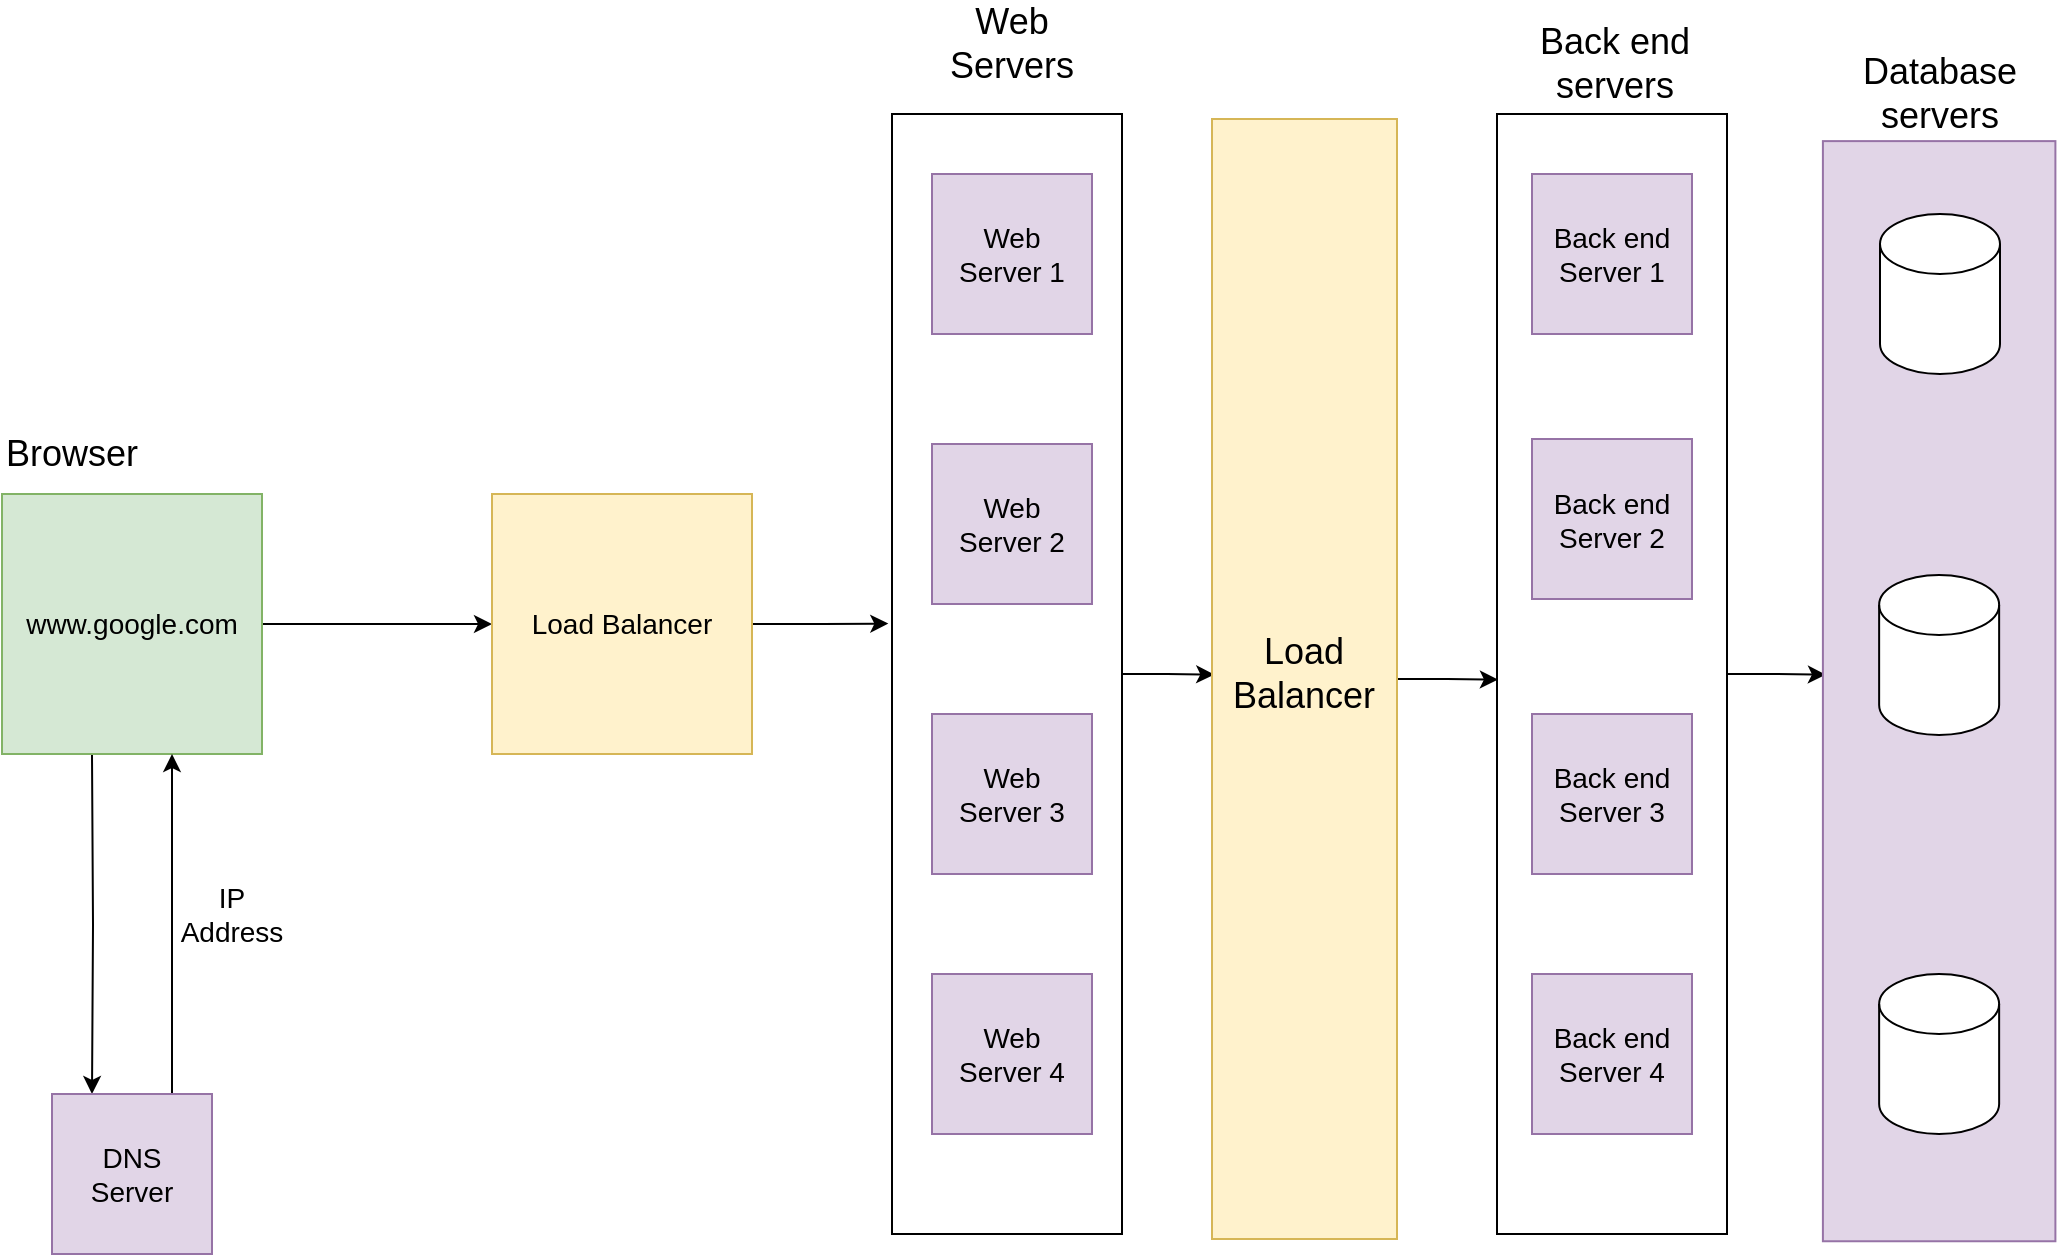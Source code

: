 <mxfile version="14.1.2" type="device"><diagram id="uPVvGhzSQa0sP1WNFT_e" name="Page-1"><mxGraphModel dx="865" dy="1626" grid="1" gridSize="10" guides="1" tooltips="1" connect="1" arrows="1" fold="1" page="1" pageScale="1" pageWidth="827" pageHeight="1169" math="0" shadow="0"><root><mxCell id="0"/><mxCell id="1" parent="0"/><mxCell id="imSSAkni55InoHqeB1R4-46" style="edgeStyle=orthogonalEdgeStyle;rounded=0;orthogonalLoop=1;jettySize=auto;html=1;entryX=0.515;entryY=0.013;entryDx=0;entryDy=0;entryPerimeter=0;" edge="1" parent="1" source="imSSAkni55InoHqeB1R4-41" target="imSSAkni55InoHqeB1R4-32"><mxGeometry relative="1" as="geometry"/></mxCell><mxCell id="imSSAkni55InoHqeB1R4-41" value="" style="rounded=0;whiteSpace=wrap;html=1;rotation=-90;" vertex="1" parent="1"><mxGeometry x="650" y="232.5" width="560" height="115" as="geometry"/></mxCell><mxCell id="imSSAkni55InoHqeB1R4-44" style="edgeStyle=orthogonalEdgeStyle;rounded=0;orthogonalLoop=1;jettySize=auto;html=1;entryX=0.496;entryY=0.988;entryDx=0;entryDy=0;entryPerimeter=0;" edge="1" parent="1" source="imSSAkni55InoHqeB1R4-37" target="imSSAkni55InoHqeB1R4-20"><mxGeometry relative="1" as="geometry"/></mxCell><mxCell id="imSSAkni55InoHqeB1R4-37" value="" style="rounded=0;whiteSpace=wrap;html=1;rotation=-90;" vertex="1" parent="1"><mxGeometry x="347.5" y="232.5" width="560" height="115" as="geometry"/></mxCell><mxCell id="imSSAkni55InoHqeB1R4-5" style="edgeStyle=orthogonalEdgeStyle;rounded=0;orthogonalLoop=1;jettySize=auto;html=1;entryX=0.25;entryY=0;entryDx=0;entryDy=0;" edge="1" parent="1" target="imSSAkni55InoHqeB1R4-2"><mxGeometry relative="1" as="geometry"><mxPoint x="170" y="330" as="sourcePoint"/><mxPoint x="170" y="440" as="targetPoint"/></mxGeometry></mxCell><mxCell id="imSSAkni55InoHqeB1R4-10" style="edgeStyle=orthogonalEdgeStyle;rounded=0;orthogonalLoop=1;jettySize=auto;html=1;entryX=0;entryY=0.5;entryDx=0;entryDy=0;" edge="1" parent="1" source="imSSAkni55InoHqeB1R4-1" target="imSSAkni55InoHqeB1R4-9"><mxGeometry relative="1" as="geometry"/></mxCell><mxCell id="imSSAkni55InoHqeB1R4-1" value="&lt;font style=&quot;font-size: 14px&quot;&gt;www.google.com&lt;/font&gt;" style="whiteSpace=wrap;html=1;aspect=fixed;fillColor=#d5e8d4;strokeColor=#82b366;" vertex="1" parent="1"><mxGeometry x="125" y="200" width="130" height="130" as="geometry"/></mxCell><mxCell id="imSSAkni55InoHqeB1R4-6" style="edgeStyle=orthogonalEdgeStyle;rounded=0;orthogonalLoop=1;jettySize=auto;html=1;exitX=0.75;exitY=0;exitDx=0;exitDy=0;" edge="1" parent="1" source="imSSAkni55InoHqeB1R4-2"><mxGeometry relative="1" as="geometry"><mxPoint x="210" y="440" as="sourcePoint"/><mxPoint x="210" y="330" as="targetPoint"/></mxGeometry></mxCell><mxCell id="imSSAkni55InoHqeB1R4-2" value="&lt;font style=&quot;font-size: 14px&quot;&gt;DNS&lt;br&gt;Server&lt;/font&gt;" style="whiteSpace=wrap;html=1;aspect=fixed;fillColor=#e1d5e7;strokeColor=#9673a6;" vertex="1" parent="1"><mxGeometry x="150" y="500" width="80" height="80" as="geometry"/></mxCell><mxCell id="imSSAkni55InoHqeB1R4-7" value="&lt;font style=&quot;font-size: 18px&quot;&gt;Browser&lt;/font&gt;" style="text;html=1;strokeColor=none;fillColor=none;align=center;verticalAlign=middle;whiteSpace=wrap;rounded=0;" vertex="1" parent="1"><mxGeometry x="140" y="170" width="40" height="20" as="geometry"/></mxCell><mxCell id="imSSAkni55InoHqeB1R4-8" value="&lt;font style=&quot;font-size: 14px&quot;&gt;IP Address&lt;/font&gt;" style="text;html=1;strokeColor=none;fillColor=none;align=center;verticalAlign=middle;whiteSpace=wrap;rounded=0;" vertex="1" parent="1"><mxGeometry x="220" y="400" width="40" height="20" as="geometry"/></mxCell><mxCell id="imSSAkni55InoHqeB1R4-39" style="edgeStyle=orthogonalEdgeStyle;rounded=0;orthogonalLoop=1;jettySize=auto;html=1;entryX=0.545;entryY=-0.016;entryDx=0;entryDy=0;entryPerimeter=0;" edge="1" parent="1" source="imSSAkni55InoHqeB1R4-9" target="imSSAkni55InoHqeB1R4-37"><mxGeometry relative="1" as="geometry"/></mxCell><mxCell id="imSSAkni55InoHqeB1R4-9" value="&lt;font style=&quot;font-size: 14px&quot;&gt;Load Balancer&lt;/font&gt;" style="whiteSpace=wrap;html=1;aspect=fixed;fillColor=#fff2cc;strokeColor=#d6b656;" vertex="1" parent="1"><mxGeometry x="370" y="200" width="130" height="130" as="geometry"/></mxCell><mxCell id="imSSAkni55InoHqeB1R4-11" value="&lt;font style=&quot;font-size: 14px&quot;&gt;Web&lt;br&gt;Server 1&lt;/font&gt;" style="whiteSpace=wrap;html=1;aspect=fixed;fillColor=#e1d5e7;strokeColor=#9673a6;" vertex="1" parent="1"><mxGeometry x="590" y="40" width="80" height="80" as="geometry"/></mxCell><mxCell id="imSSAkni55InoHqeB1R4-12" value="&lt;font style=&quot;font-size: 14px&quot;&gt;Web&lt;br&gt;Server 2&lt;/font&gt;" style="whiteSpace=wrap;html=1;aspect=fixed;fillColor=#e1d5e7;strokeColor=#9673a6;" vertex="1" parent="1"><mxGeometry x="590" y="175" width="80" height="80" as="geometry"/></mxCell><mxCell id="imSSAkni55InoHqeB1R4-13" value="&lt;font style=&quot;font-size: 14px&quot;&gt;Web&lt;br&gt;Server 3&lt;/font&gt;" style="whiteSpace=wrap;html=1;aspect=fixed;fillColor=#e1d5e7;strokeColor=#9673a6;" vertex="1" parent="1"><mxGeometry x="590" y="310" width="80" height="80" as="geometry"/></mxCell><mxCell id="imSSAkni55InoHqeB1R4-14" value="&lt;font style=&quot;font-size: 14px&quot;&gt;Web&lt;br&gt;Server 4&lt;/font&gt;" style="whiteSpace=wrap;html=1;aspect=fixed;fillColor=#e1d5e7;strokeColor=#9673a6;" vertex="1" parent="1"><mxGeometry x="590" y="440" width="80" height="80" as="geometry"/></mxCell><mxCell id="imSSAkni55InoHqeB1R4-45" style="edgeStyle=orthogonalEdgeStyle;rounded=0;orthogonalLoop=1;jettySize=auto;html=1;entryX=0.495;entryY=0.004;entryDx=0;entryDy=0;entryPerimeter=0;" edge="1" parent="1" source="imSSAkni55InoHqeB1R4-20" target="imSSAkni55InoHqeB1R4-41"><mxGeometry relative="1" as="geometry"/></mxCell><mxCell id="imSSAkni55InoHqeB1R4-20" value="" style="rounded=0;whiteSpace=wrap;html=1;rotation=90;fillColor=#fff2cc;strokeColor=#d6b656;" vertex="1" parent="1"><mxGeometry x="496.25" y="246.25" width="560" height="92.5" as="geometry"/></mxCell><mxCell id="imSSAkni55InoHqeB1R4-21" value="&lt;div&gt;&lt;span style=&quot;font-size: 18px&quot;&gt;Load&lt;/span&gt;&lt;/div&gt;&lt;font style=&quot;font-size: 18px&quot;&gt;&lt;div&gt;&lt;span&gt;Balancer&lt;/span&gt;&lt;/div&gt;&lt;/font&gt;" style="text;html=1;strokeColor=none;fillColor=none;align=center;verticalAlign=middle;whiteSpace=wrap;rounded=0;" vertex="1" parent="1"><mxGeometry x="756.25" y="280" width="40" height="20" as="geometry"/></mxCell><mxCell id="imSSAkni55InoHqeB1R4-22" value="&lt;span style=&quot;font-size: 14px&quot;&gt;Back end&lt;br&gt;Server 1&lt;/span&gt;" style="whiteSpace=wrap;html=1;aspect=fixed;fillColor=#e1d5e7;strokeColor=#9673a6;" vertex="1" parent="1"><mxGeometry x="890" y="40" width="80" height="80" as="geometry"/></mxCell><mxCell id="imSSAkni55InoHqeB1R4-23" value="&lt;span style=&quot;font-size: 14px&quot;&gt;Back end&lt;/span&gt;&lt;br style=&quot;font-size: 14px&quot;&gt;&lt;span style=&quot;font-size: 14px&quot;&gt;Server 2&lt;/span&gt;" style="whiteSpace=wrap;html=1;aspect=fixed;fillColor=#e1d5e7;strokeColor=#9673a6;" vertex="1" parent="1"><mxGeometry x="890" y="172.5" width="80" height="80" as="geometry"/></mxCell><mxCell id="imSSAkni55InoHqeB1R4-24" value="&lt;span style=&quot;font-size: 14px&quot;&gt;Back end&lt;/span&gt;&lt;br style=&quot;font-size: 14px&quot;&gt;&lt;span style=&quot;font-size: 14px&quot;&gt;Server 3&lt;/span&gt;" style="whiteSpace=wrap;html=1;aspect=fixed;fillColor=#e1d5e7;strokeColor=#9673a6;" vertex="1" parent="1"><mxGeometry x="890" y="310" width="80" height="80" as="geometry"/></mxCell><mxCell id="imSSAkni55InoHqeB1R4-25" value="&lt;span style=&quot;font-size: 14px&quot;&gt;Back end&lt;/span&gt;&lt;br style=&quot;font-size: 14px&quot;&gt;&lt;span style=&quot;font-size: 14px&quot;&gt;Server 4&lt;/span&gt;" style="whiteSpace=wrap;html=1;aspect=fixed;fillColor=#e1d5e7;strokeColor=#9673a6;" vertex="1" parent="1"><mxGeometry x="890" y="440" width="80" height="80" as="geometry"/></mxCell><mxCell id="imSSAkni55InoHqeB1R4-32" value="" style="rounded=0;whiteSpace=wrap;html=1;rotation=-90;fillColor=#e1d5e7;strokeColor=#9673a6;" vertex="1" parent="1"><mxGeometry x="818.54" y="240.47" width="550.07" height="116.25" as="geometry"/></mxCell><mxCell id="imSSAkni55InoHqeB1R4-33" value="" style="shape=cylinder3;whiteSpace=wrap;html=1;boundedLbl=1;backgroundOutline=1;size=15;" vertex="1" parent="1"><mxGeometry x="1064" y="60" width="60" height="80" as="geometry"/></mxCell><mxCell id="imSSAkni55InoHqeB1R4-34" value="" style="shape=cylinder3;whiteSpace=wrap;html=1;boundedLbl=1;backgroundOutline=1;size=15;" vertex="1" parent="1"><mxGeometry x="1063.57" y="240.47" width="60" height="80" as="geometry"/></mxCell><mxCell id="imSSAkni55InoHqeB1R4-35" value="" style="shape=cylinder3;whiteSpace=wrap;html=1;boundedLbl=1;backgroundOutline=1;size=15;" vertex="1" parent="1"><mxGeometry x="1063.57" y="440" width="60" height="80" as="geometry"/></mxCell><mxCell id="imSSAkni55InoHqeB1R4-36" value="&lt;font style=&quot;font-size: 18px&quot;&gt;Database servers&lt;/font&gt;" style="text;html=1;strokeColor=none;fillColor=none;align=center;verticalAlign=middle;whiteSpace=wrap;rounded=0;" vertex="1" parent="1"><mxGeometry x="1074" y="-10" width="40" height="20" as="geometry"/></mxCell><mxCell id="imSSAkni55InoHqeB1R4-38" value="&lt;font style=&quot;font-size: 18px&quot;&gt;Web&lt;br&gt;Servers&lt;br&gt;&lt;/font&gt;" style="text;html=1;strokeColor=none;fillColor=none;align=center;verticalAlign=middle;whiteSpace=wrap;rounded=0;" vertex="1" parent="1"><mxGeometry x="610" y="-30" width="40" height="10" as="geometry"/></mxCell><mxCell id="imSSAkni55InoHqeB1R4-43" value="&lt;font style=&quot;font-size: 18px&quot;&gt;Back end&lt;br&gt;servers&lt;br&gt;&lt;/font&gt;" style="text;html=1;strokeColor=none;fillColor=none;align=center;verticalAlign=middle;whiteSpace=wrap;rounded=0;" vertex="1" parent="1"><mxGeometry x="890" y="-20" width="82.5" height="10" as="geometry"/></mxCell></root></mxGraphModel></diagram></mxfile>